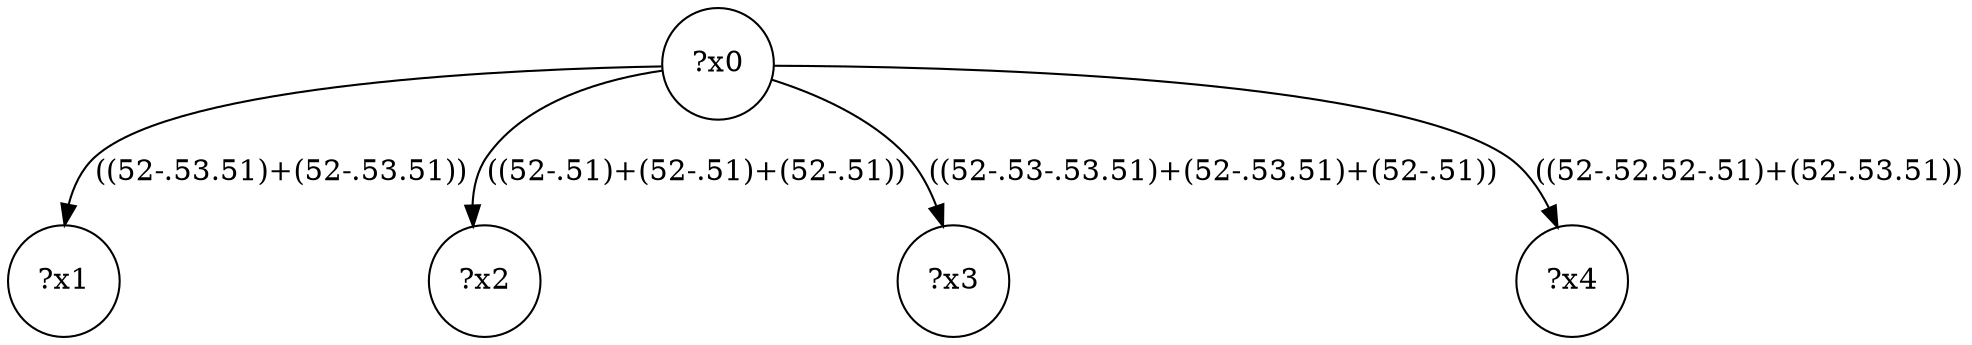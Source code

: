 digraph g {
	x0 [shape=circle, label="?x0"];
	x1 [shape=circle, label="?x1"];
	x0 -> x1 [label="((52-.53.51)+(52-.53.51))"];
	x2 [shape=circle, label="?x2"];
	x0 -> x2 [label="((52-.51)+(52-.51)+(52-.51))"];
	x3 [shape=circle, label="?x3"];
	x0 -> x3 [label="((52-.53-.53.51)+(52-.53.51)+(52-.51))"];
	x4 [shape=circle, label="?x4"];
	x0 -> x4 [label="((52-.52.52-.51)+(52-.53.51))"];
}
